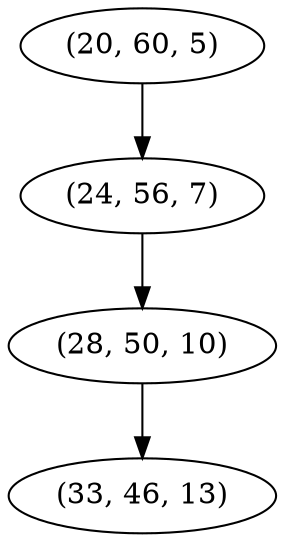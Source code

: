 digraph tree {
    "(20, 60, 5)";
    "(24, 56, 7)";
    "(28, 50, 10)";
    "(33, 46, 13)";
    "(20, 60, 5)" -> "(24, 56, 7)";
    "(24, 56, 7)" -> "(28, 50, 10)";
    "(28, 50, 10)" -> "(33, 46, 13)";
}
